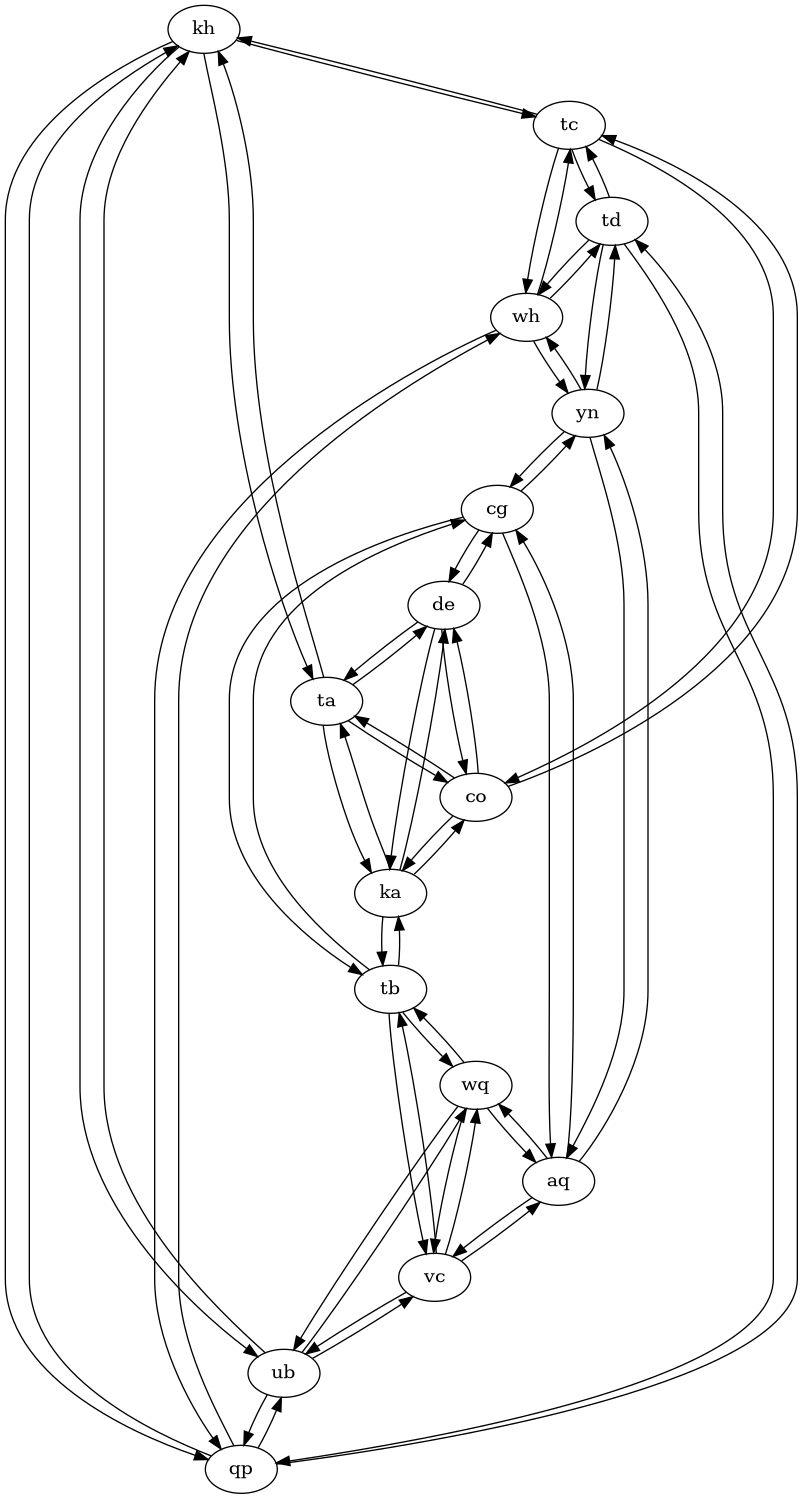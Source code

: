 @startuml
digraph G {
  1 [ label="kh" ];
  2 [ label="tc" ];
  3 [ label="qp" ];
  4 [ label="de" ];
  5 [ label="cg" ];
  6 [ label="ka" ];
  7 [ label="co" ];
  8 [ label="yn" ];
  9 [ label="aq" ];
  10 [ label="ub" ];
  11 [ label="tb" ];
  12 [ label="vc" ];
  13 [ label="wh" ];
  14 [ label="ta" ];
  15 [ label="td" ];
  16 [ label="wq" ];
  1 -> 2;
  1 -> 3;
  1 -> 10;
  1 -> 14;
  2 -> 1;
  2 -> 13;
  2 -> 15;
  2 -> 7;
  3 -> 1;
  3 -> 10;
  3 -> 15;
  3 -> 13;
  4 -> 5;
  4 -> 7;
  4 -> 14;
  4 -> 6;
  5 -> 4;
  5 -> 11;
  5 -> 8;
  5 -> 9;
  6 -> 7;
  6 -> 11;
  6 -> 14;
  6 -> 4;
  7 -> 6;
  7 -> 14;
  7 -> 4;
  7 -> 2;
  8 -> 9;
  8 -> 5;
  8 -> 13;
  8 -> 15;
  9 -> 8;
  9 -> 12;
  9 -> 5;
  9 -> 16;
  10 -> 3;
  10 -> 1;
  10 -> 16;
  10 -> 12;
  11 -> 5;
  11 -> 6;
  11 -> 16;
  11 -> 12;
  12 -> 9;
  12 -> 10;
  12 -> 16;
  12 -> 11;
  13 -> 2;
  13 -> 15;
  13 -> 8;
  13 -> 3;
  14 -> 7;
  14 -> 6;
  14 -> 4;
  14 -> 1;
  15 -> 2;
  15 -> 13;
  15 -> 3;
  15 -> 8;
  16 -> 11;
  16 -> 10;
  16 -> 9;
  16 -> 12;
}
@enduml